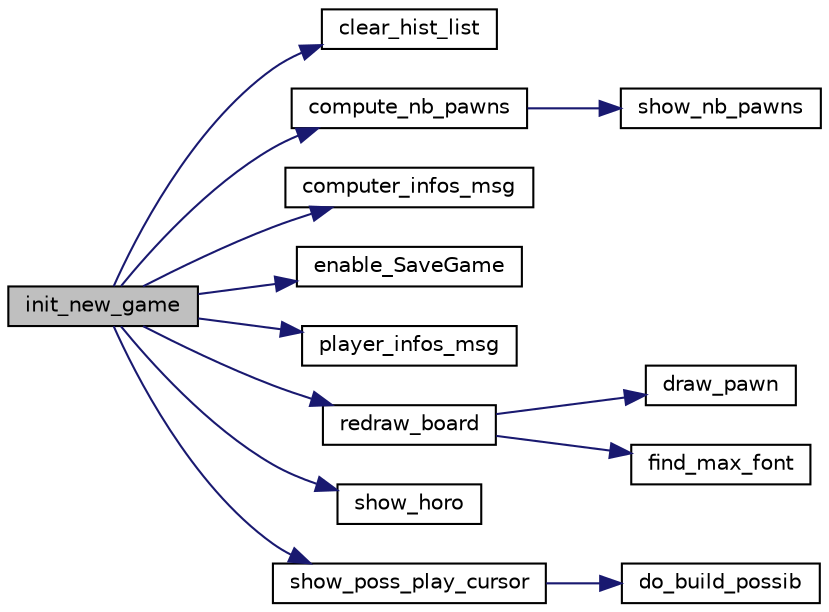 digraph "init_new_game"
{
  edge [fontname="Helvetica",fontsize="10",labelfontname="Helvetica",labelfontsize="10"];
  node [fontname="Helvetica",fontsize="10",shape=record];
  rankdir="LR";
  Node1 [label="init_new_game",height=0.2,width=0.4,color="black", fillcolor="grey75", style="filled", fontcolor="black"];
  Node1 -> Node2 [color="midnightblue",fontsize="10",style="solid",fontname="Helvetica"];
  Node2 [label="clear_hist_list",height=0.2,width=0.4,color="black", fillcolor="white", style="filled",URL="$atilo_8c.html#a27615890623c6f9ef5fc3fdabfbd487a",tooltip="TBD. "];
  Node1 -> Node3 [color="midnightblue",fontsize="10",style="solid",fontname="Helvetica"];
  Node3 [label="compute_nb_pawns",height=0.2,width=0.4,color="black", fillcolor="white", style="filled",URL="$play_8c.html#a3b624499792f8e8baba13ebc43777a0b",tooltip="TBD. "];
  Node3 -> Node4 [color="midnightblue",fontsize="10",style="solid",fontname="Helvetica"];
  Node4 [label="show_nb_pawns",height=0.2,width=0.4,color="black", fillcolor="white", style="filled",URL="$status_8c.html#a4fba2ff23717bd1aa3b270b4f3c88f96",tooltip="TBD. "];
  Node1 -> Node5 [color="midnightblue",fontsize="10",style="solid",fontname="Helvetica"];
  Node5 [label="computer_infos_msg",height=0.2,width=0.4,color="black", fillcolor="white", style="filled",URL="$layout_8c.html#a7784c84bb739265db053ac4ddc5bbc12",tooltip="TBD. "];
  Node1 -> Node6 [color="midnightblue",fontsize="10",style="solid",fontname="Helvetica"];
  Node6 [label="enable_SaveGame",height=0.2,width=0.4,color="black", fillcolor="white", style="filled",URL="$menu_8c.html#aa4bd3c11db92c12fa537dadb7230bcd6",tooltip="TBD. "];
  Node1 -> Node7 [color="midnightblue",fontsize="10",style="solid",fontname="Helvetica"];
  Node7 [label="player_infos_msg",height=0.2,width=0.4,color="black", fillcolor="white", style="filled",URL="$layout_8c.html#abe6e831df0165647ade700f4daa54c40",tooltip="TBD. "];
  Node1 -> Node8 [color="midnightblue",fontsize="10",style="solid",fontname="Helvetica"];
  Node8 [label="redraw_board",height=0.2,width=0.4,color="black", fillcolor="white", style="filled",URL="$layout_8c.html#a6fbe970f2fddbc239e9ce420ba56eca5",tooltip="TBD. "];
  Node8 -> Node9 [color="midnightblue",fontsize="10",style="solid",fontname="Helvetica"];
  Node9 [label="draw_pawn",height=0.2,width=0.4,color="black", fillcolor="white", style="filled",URL="$layout_8c.html#aa16982074176adf4f29d91c2e75c6a0c",tooltip="TBD. "];
  Node8 -> Node10 [color="midnightblue",fontsize="10",style="solid",fontname="Helvetica"];
  Node10 [label="find_max_font",height=0.2,width=0.4,color="black", fillcolor="white", style="filled",URL="$config_8c.html#adb9b9fe162d52f28aca8c66146a809a4",tooltip="TBD. "];
  Node1 -> Node11 [color="midnightblue",fontsize="10",style="solid",fontname="Helvetica"];
  Node11 [label="show_horo",height=0.2,width=0.4,color="black", fillcolor="white", style="filled",URL="$status_8c.html#a8a1da154fd268fe008ef644dbaab3563",tooltip="TBD. "];
  Node1 -> Node12 [color="midnightblue",fontsize="10",style="solid",fontname="Helvetica"];
  Node12 [label="show_poss_play_cursor",height=0.2,width=0.4,color="black", fillcolor="white", style="filled",URL="$play_8c.html#a3e46a6606bdf7412f1116dd2b5f2a144",tooltip="Check each cell. "];
  Node12 -> Node13 [color="midnightblue",fontsize="10",style="solid",fontname="Helvetica"];
  Node13 [label="do_build_possib",height=0.2,width=0.4,color="black", fillcolor="white", style="filled",URL="$play_8c.html#ac8f1e24b1e8f73a55b08aff017d375ff",tooltip="TBD. "];
}
